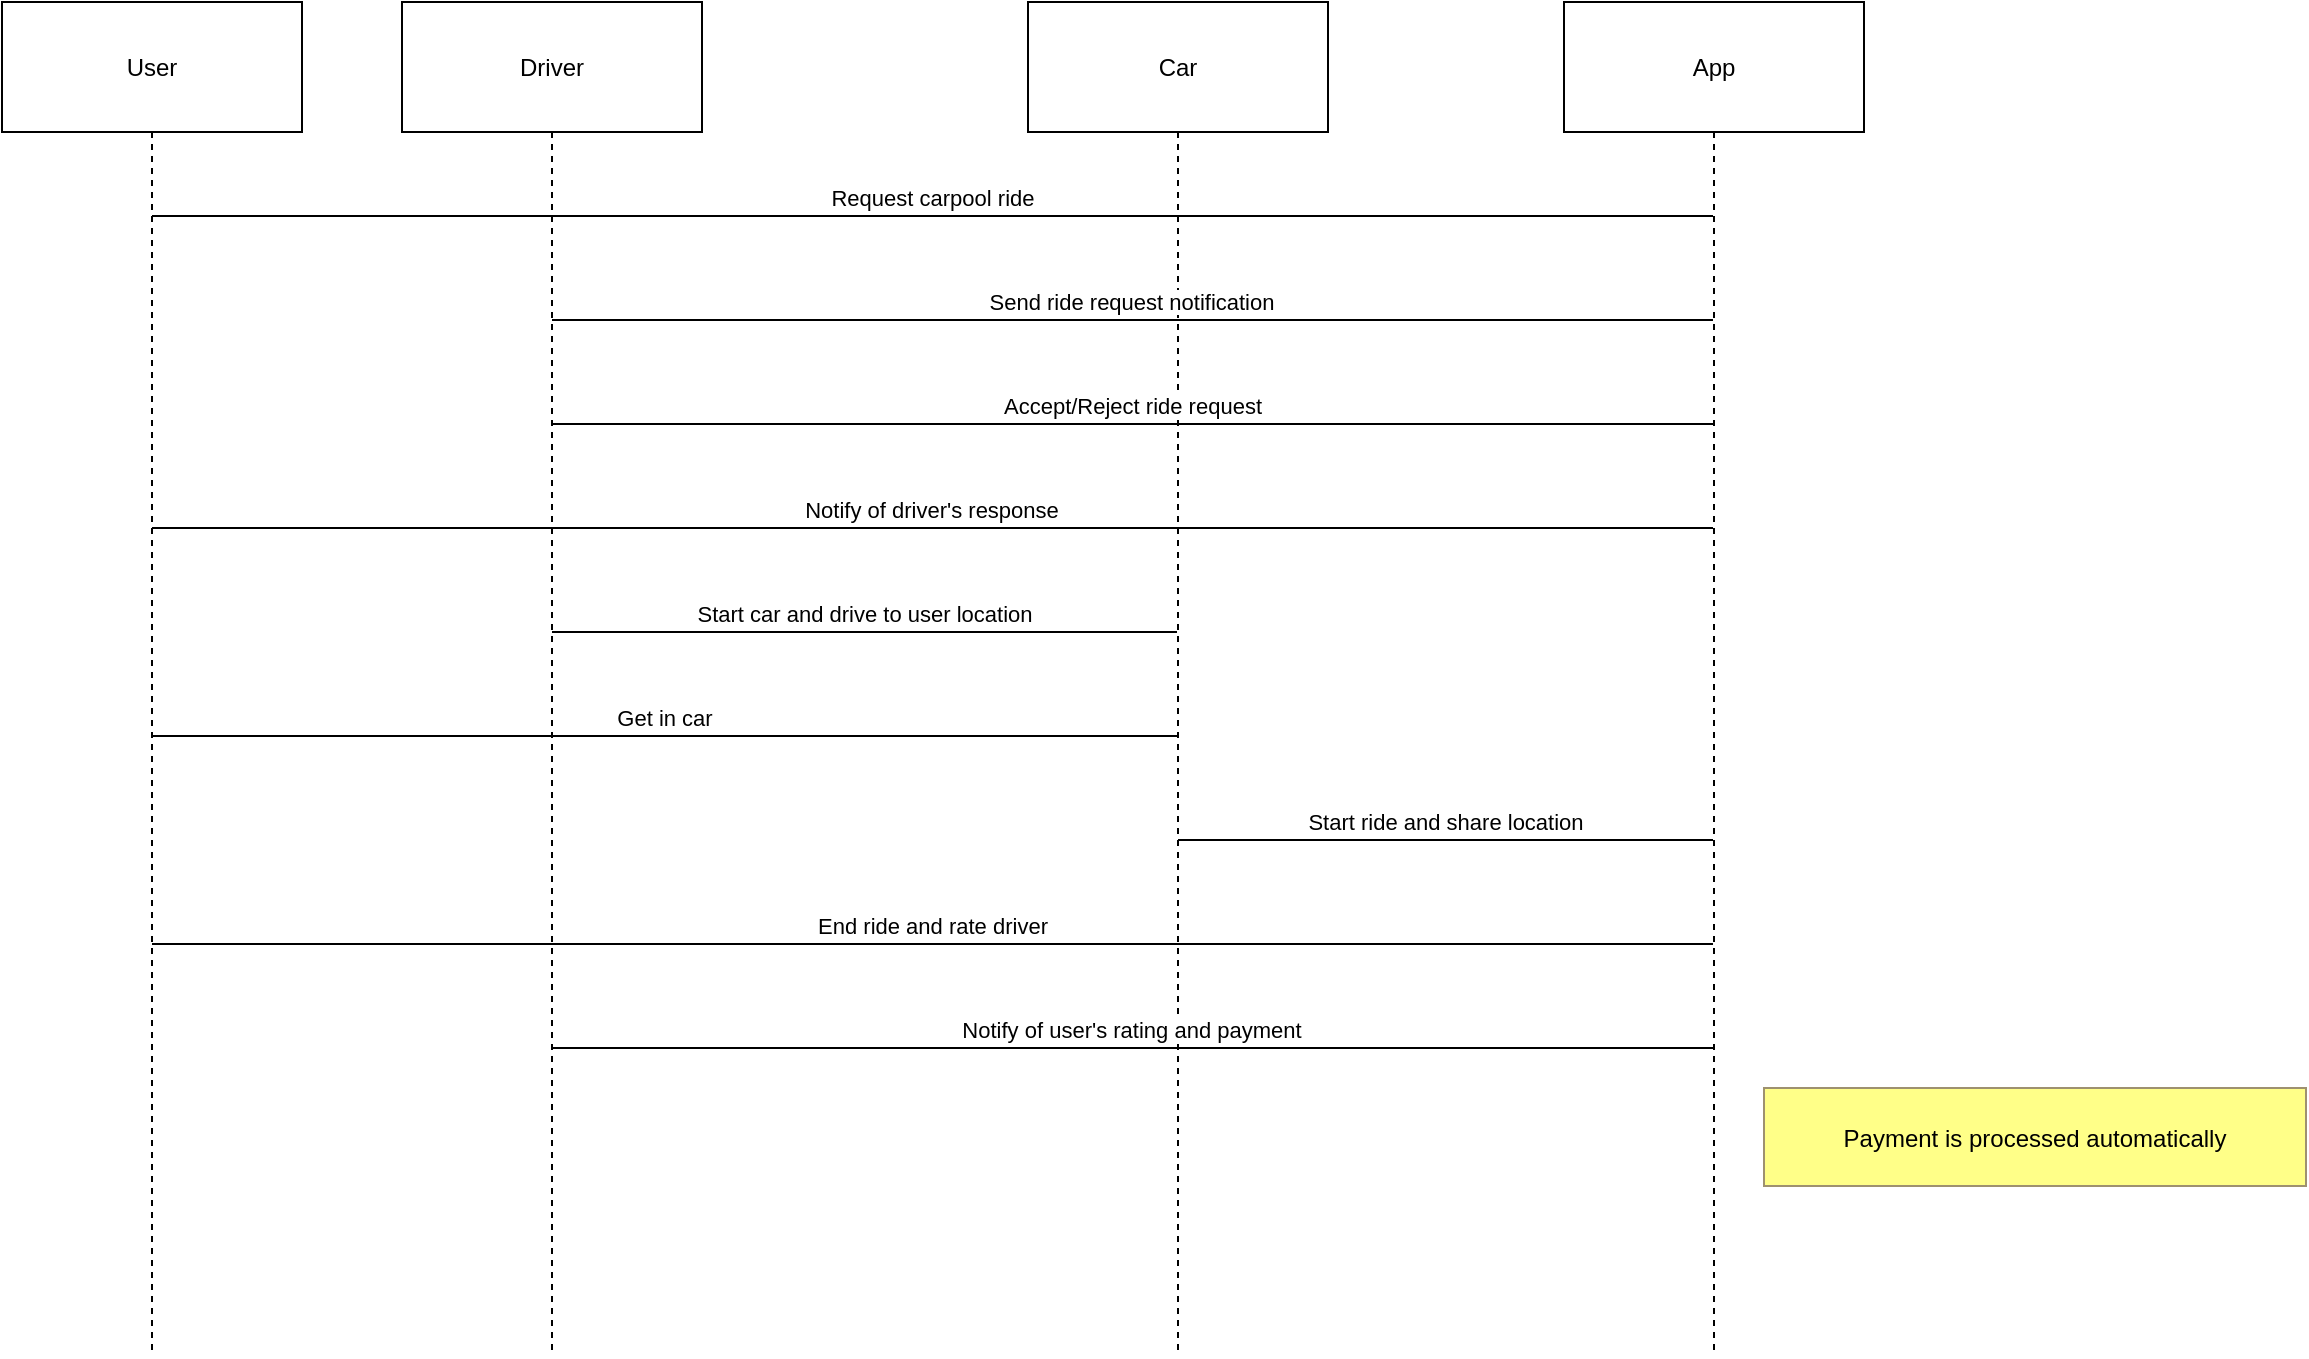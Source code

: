 <mxfile version="21.3.0" type="github">
  <diagram name="Page-1" id="zfH1G0cUqeRkDtlVLQdl">
    <mxGraphModel>
      <root>
        <mxCell id="0" />
        <mxCell id="1" parent="0" />
        <mxCell id="2" value="User" style="shape=umlLifeline;perimeter=lifelinePerimeter;whiteSpace=wrap;container=1;dropTarget=0;collapsible=0;recursiveResize=0;outlineConnect=0;portConstraint=eastwest;newEdgeStyle={&quot;edgeStyle&quot;:&quot;elbowEdgeStyle&quot;,&quot;elbow&quot;:&quot;vertical&quot;,&quot;curved&quot;:0,&quot;rounded&quot;:0};size=65;" vertex="1" parent="1">
          <mxGeometry width="150" height="677" as="geometry" />
        </mxCell>
        <mxCell id="3" value="Driver" style="shape=umlLifeline;perimeter=lifelinePerimeter;whiteSpace=wrap;container=1;dropTarget=0;collapsible=0;recursiveResize=0;outlineConnect=0;portConstraint=eastwest;newEdgeStyle={&quot;edgeStyle&quot;:&quot;elbowEdgeStyle&quot;,&quot;elbow&quot;:&quot;vertical&quot;,&quot;curved&quot;:0,&quot;rounded&quot;:0};size=65;" vertex="1" parent="1">
          <mxGeometry x="200" width="150" height="677" as="geometry" />
        </mxCell>
        <mxCell id="4" value="Car" style="shape=umlLifeline;perimeter=lifelinePerimeter;whiteSpace=wrap;container=1;dropTarget=0;collapsible=0;recursiveResize=0;outlineConnect=0;portConstraint=eastwest;newEdgeStyle={&quot;edgeStyle&quot;:&quot;elbowEdgeStyle&quot;,&quot;elbow&quot;:&quot;vertical&quot;,&quot;curved&quot;:0,&quot;rounded&quot;:0};size=65;" vertex="1" parent="1">
          <mxGeometry x="513" width="150" height="677" as="geometry" />
        </mxCell>
        <mxCell id="5" value="App" style="shape=umlLifeline;perimeter=lifelinePerimeter;whiteSpace=wrap;container=1;dropTarget=0;collapsible=0;recursiveResize=0;outlineConnect=0;portConstraint=eastwest;newEdgeStyle={&quot;edgeStyle&quot;:&quot;elbowEdgeStyle&quot;,&quot;elbow&quot;:&quot;vertical&quot;,&quot;curved&quot;:0,&quot;rounded&quot;:0};size=65;" vertex="1" parent="1">
          <mxGeometry x="781" width="150" height="677" as="geometry" />
        </mxCell>
        <mxCell id="6" value="Request carpool ride" style="verticalAlign=bottom;endArrow=block;edgeStyle=elbowEdgeStyle;elbow=vertical;curved=0;rounded=0;endArrow=none;" edge="1" parent="1" source="2" target="5">
          <mxGeometry relative="1" as="geometry">
            <Array as="points">
              <mxPoint x="476" y="107" />
            </Array>
          </mxGeometry>
        </mxCell>
        <mxCell id="7" value="Send ride request notification" style="verticalAlign=bottom;endArrow=block;edgeStyle=elbowEdgeStyle;elbow=vertical;curved=0;rounded=0;endArrow=none;" edge="1" parent="1" source="5" target="3">
          <mxGeometry relative="1" as="geometry">
            <Array as="points">
              <mxPoint x="576" y="159" />
            </Array>
          </mxGeometry>
        </mxCell>
        <mxCell id="8" value="Accept/Reject ride request" style="verticalAlign=bottom;endArrow=block;edgeStyle=elbowEdgeStyle;elbow=vertical;curved=0;rounded=0;endArrow=none;" edge="1" parent="1" source="3" target="5">
          <mxGeometry relative="1" as="geometry">
            <Array as="points">
              <mxPoint x="576" y="211" />
            </Array>
          </mxGeometry>
        </mxCell>
        <mxCell id="9" value="Notify of driver&#39;s response" style="verticalAlign=bottom;endArrow=block;edgeStyle=elbowEdgeStyle;elbow=vertical;curved=0;rounded=0;endArrow=none;" edge="1" parent="1" source="5" target="2">
          <mxGeometry relative="1" as="geometry">
            <Array as="points">
              <mxPoint x="476" y="263" />
            </Array>
          </mxGeometry>
        </mxCell>
        <mxCell id="10" value="Start car and drive to user location" style="verticalAlign=bottom;endArrow=block;edgeStyle=elbowEdgeStyle;elbow=vertical;curved=0;rounded=0;endArrow=none;" edge="1" parent="1" source="3" target="4">
          <mxGeometry relative="1" as="geometry">
            <Array as="points">
              <mxPoint x="442" y="315" />
            </Array>
          </mxGeometry>
        </mxCell>
        <mxCell id="11" value="Get in car" style="verticalAlign=bottom;endArrow=block;edgeStyle=elbowEdgeStyle;elbow=vertical;curved=0;rounded=0;endArrow=none;" edge="1" parent="1" source="2" target="4">
          <mxGeometry relative="1" as="geometry">
            <Array as="points">
              <mxPoint x="342" y="367" />
            </Array>
          </mxGeometry>
        </mxCell>
        <mxCell id="12" value="Start ride and share location" style="verticalAlign=bottom;endArrow=block;edgeStyle=elbowEdgeStyle;elbow=vertical;curved=0;rounded=0;endArrow=none;" edge="1" parent="1" source="4" target="5">
          <mxGeometry relative="1" as="geometry">
            <Array as="points">
              <mxPoint x="732" y="419" />
            </Array>
          </mxGeometry>
        </mxCell>
        <mxCell id="13" value="End ride and rate driver" style="verticalAlign=bottom;endArrow=block;edgeStyle=elbowEdgeStyle;elbow=vertical;curved=0;rounded=0;endArrow=none;" edge="1" parent="1" source="2" target="5">
          <mxGeometry relative="1" as="geometry">
            <Array as="points">
              <mxPoint x="476" y="471" />
            </Array>
          </mxGeometry>
        </mxCell>
        <mxCell id="14" value="Notify of user&#39;s rating and payment" style="verticalAlign=bottom;endArrow=block;edgeStyle=elbowEdgeStyle;elbow=vertical;curved=0;rounded=0;endArrow=none;" edge="1" parent="1" source="5" target="3">
          <mxGeometry relative="1" as="geometry">
            <Array as="points">
              <mxPoint x="576" y="523" />
            </Array>
          </mxGeometry>
        </mxCell>
        <mxCell id="15" value="Payment is processed automatically" style="fillColor=#ffff88;strokeColor=#9E916F;" vertex="1" parent="1">
          <mxGeometry x="881" y="543" width="271" height="49" as="geometry" />
        </mxCell>
      </root>
    </mxGraphModel>
  </diagram>
</mxfile>
